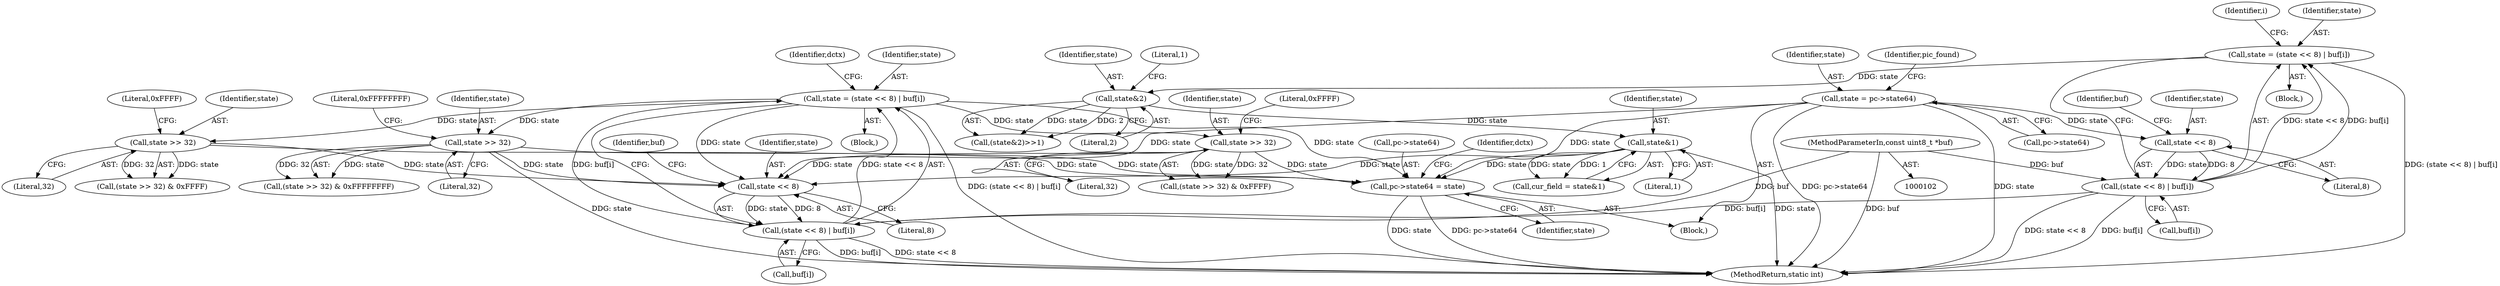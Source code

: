 digraph "0_FFmpeg_31c1c0b46a7021802c3d1d18039fca30dba5a14e@pointer" {
"1000437" [label="(Call,pc->state64 = state)"];
"1000218" [label="(Call,state = (state << 8) | buf[i])"];
"1000220" [label="(Call,(state << 8) | buf[i])"];
"1000221" [label="(Call,state << 8)"];
"1000239" [label="(Call,state >> 32)"];
"1000180" [label="(Call,state&1)"];
"1000174" [label="(Call,state&2)"];
"1000156" [label="(Call,state = (state << 8) | buf[i])"];
"1000158" [label="(Call,(state << 8) | buf[i])"];
"1000159" [label="(Call,state << 8)"];
"1000115" [label="(Call,state = pc->state64)"];
"1000104" [label="(MethodParameterIn,const uint8_t *buf)"];
"1000272" [label="(Call,state >> 32)"];
"1000256" [label="(Call,state >> 32)"];
"1000238" [label="(Call,(state >> 32) & 0xFFFF)"];
"1000176" [label="(Literal,2)"];
"1000258" [label="(Literal,32)"];
"1000162" [label="(Call,buf[i])"];
"1000160" [label="(Identifier,state)"];
"1000167" [label="(Identifier,i)"];
"1000273" [label="(Identifier,state)"];
"1000219" [label="(Identifier,state)"];
"1000213" [label="(Block,)"];
"1000156" [label="(Call,state = (state << 8) | buf[i])"];
"1000122" [label="(Identifier,pic_found)"];
"1000224" [label="(Call,buf[i])"];
"1000180" [label="(Call,state&1)"];
"1000241" [label="(Literal,32)"];
"1000175" [label="(Identifier,state)"];
"1000177" [label="(Literal,1)"];
"1000178" [label="(Call,cur_field = state&1)"];
"1000157" [label="(Identifier,state)"];
"1000438" [label="(Call,pc->state64)"];
"1000218" [label="(Call,state = (state << 8) | buf[i])"];
"1000223" [label="(Literal,8)"];
"1000182" [label="(Literal,1)"];
"1000275" [label="(Literal,0xFFFFFFFF)"];
"1000441" [label="(Identifier,state)"];
"1000272" [label="(Call,state >> 32)"];
"1000242" [label="(Literal,0xFFFF)"];
"1000159" [label="(Call,state << 8)"];
"1000161" [label="(Literal,8)"];
"1000163" [label="(Identifier,buf)"];
"1000255" [label="(Call,(state >> 32) & 0xFFFF)"];
"1000257" [label="(Identifier,state)"];
"1000115" [label="(Call,state = pc->state64)"];
"1000444" [label="(Identifier,dctx)"];
"1000104" [label="(MethodParameterIn,const uint8_t *buf)"];
"1000454" [label="(MethodReturn,static int)"];
"1000221" [label="(Call,state << 8)"];
"1000106" [label="(Block,)"];
"1000173" [label="(Call,(state&2)>>1)"];
"1000155" [label="(Block,)"];
"1000158" [label="(Call,(state << 8) | buf[i])"];
"1000220" [label="(Call,(state << 8) | buf[i])"];
"1000437" [label="(Call,pc->state64 = state)"];
"1000222" [label="(Identifier,state)"];
"1000116" [label="(Identifier,state)"];
"1000256" [label="(Call,state >> 32)"];
"1000271" [label="(Call,(state >> 32) & 0xFFFFFFFF)"];
"1000259" [label="(Literal,0xFFFF)"];
"1000225" [label="(Identifier,buf)"];
"1000230" [label="(Identifier,dctx)"];
"1000240" [label="(Identifier,state)"];
"1000239" [label="(Call,state >> 32)"];
"1000117" [label="(Call,pc->state64)"];
"1000181" [label="(Identifier,state)"];
"1000274" [label="(Literal,32)"];
"1000174" [label="(Call,state&2)"];
"1000437" -> "1000106"  [label="AST: "];
"1000437" -> "1000441"  [label="CFG: "];
"1000438" -> "1000437"  [label="AST: "];
"1000441" -> "1000437"  [label="AST: "];
"1000444" -> "1000437"  [label="CFG: "];
"1000437" -> "1000454"  [label="DDG: pc->state64"];
"1000437" -> "1000454"  [label="DDG: state"];
"1000218" -> "1000437"  [label="DDG: state"];
"1000239" -> "1000437"  [label="DDG: state"];
"1000180" -> "1000437"  [label="DDG: state"];
"1000272" -> "1000437"  [label="DDG: state"];
"1000256" -> "1000437"  [label="DDG: state"];
"1000115" -> "1000437"  [label="DDG: state"];
"1000218" -> "1000213"  [label="AST: "];
"1000218" -> "1000220"  [label="CFG: "];
"1000219" -> "1000218"  [label="AST: "];
"1000220" -> "1000218"  [label="AST: "];
"1000230" -> "1000218"  [label="CFG: "];
"1000218" -> "1000454"  [label="DDG: (state << 8) | buf[i]"];
"1000220" -> "1000218"  [label="DDG: state << 8"];
"1000220" -> "1000218"  [label="DDG: buf[i]"];
"1000218" -> "1000221"  [label="DDG: state"];
"1000218" -> "1000239"  [label="DDG: state"];
"1000218" -> "1000256"  [label="DDG: state"];
"1000218" -> "1000272"  [label="DDG: state"];
"1000220" -> "1000224"  [label="CFG: "];
"1000221" -> "1000220"  [label="AST: "];
"1000224" -> "1000220"  [label="AST: "];
"1000220" -> "1000454"  [label="DDG: state << 8"];
"1000220" -> "1000454"  [label="DDG: buf[i]"];
"1000221" -> "1000220"  [label="DDG: state"];
"1000221" -> "1000220"  [label="DDG: 8"];
"1000158" -> "1000220"  [label="DDG: buf[i]"];
"1000104" -> "1000220"  [label="DDG: buf"];
"1000221" -> "1000223"  [label="CFG: "];
"1000222" -> "1000221"  [label="AST: "];
"1000223" -> "1000221"  [label="AST: "];
"1000225" -> "1000221"  [label="CFG: "];
"1000239" -> "1000221"  [label="DDG: state"];
"1000180" -> "1000221"  [label="DDG: state"];
"1000272" -> "1000221"  [label="DDG: state"];
"1000256" -> "1000221"  [label="DDG: state"];
"1000115" -> "1000221"  [label="DDG: state"];
"1000239" -> "1000238"  [label="AST: "];
"1000239" -> "1000241"  [label="CFG: "];
"1000240" -> "1000239"  [label="AST: "];
"1000241" -> "1000239"  [label="AST: "];
"1000242" -> "1000239"  [label="CFG: "];
"1000239" -> "1000238"  [label="DDG: state"];
"1000239" -> "1000238"  [label="DDG: 32"];
"1000180" -> "1000178"  [label="AST: "];
"1000180" -> "1000182"  [label="CFG: "];
"1000181" -> "1000180"  [label="AST: "];
"1000182" -> "1000180"  [label="AST: "];
"1000178" -> "1000180"  [label="CFG: "];
"1000180" -> "1000454"  [label="DDG: state"];
"1000180" -> "1000178"  [label="DDG: state"];
"1000180" -> "1000178"  [label="DDG: 1"];
"1000174" -> "1000180"  [label="DDG: state"];
"1000174" -> "1000173"  [label="AST: "];
"1000174" -> "1000176"  [label="CFG: "];
"1000175" -> "1000174"  [label="AST: "];
"1000176" -> "1000174"  [label="AST: "];
"1000177" -> "1000174"  [label="CFG: "];
"1000174" -> "1000173"  [label="DDG: state"];
"1000174" -> "1000173"  [label="DDG: 2"];
"1000156" -> "1000174"  [label="DDG: state"];
"1000156" -> "1000155"  [label="AST: "];
"1000156" -> "1000158"  [label="CFG: "];
"1000157" -> "1000156"  [label="AST: "];
"1000158" -> "1000156"  [label="AST: "];
"1000167" -> "1000156"  [label="CFG: "];
"1000156" -> "1000454"  [label="DDG: (state << 8) | buf[i]"];
"1000158" -> "1000156"  [label="DDG: state << 8"];
"1000158" -> "1000156"  [label="DDG: buf[i]"];
"1000158" -> "1000162"  [label="CFG: "];
"1000159" -> "1000158"  [label="AST: "];
"1000162" -> "1000158"  [label="AST: "];
"1000158" -> "1000454"  [label="DDG: state << 8"];
"1000158" -> "1000454"  [label="DDG: buf[i]"];
"1000159" -> "1000158"  [label="DDG: state"];
"1000159" -> "1000158"  [label="DDG: 8"];
"1000104" -> "1000158"  [label="DDG: buf"];
"1000159" -> "1000161"  [label="CFG: "];
"1000160" -> "1000159"  [label="AST: "];
"1000161" -> "1000159"  [label="AST: "];
"1000163" -> "1000159"  [label="CFG: "];
"1000115" -> "1000159"  [label="DDG: state"];
"1000115" -> "1000106"  [label="AST: "];
"1000115" -> "1000117"  [label="CFG: "];
"1000116" -> "1000115"  [label="AST: "];
"1000117" -> "1000115"  [label="AST: "];
"1000122" -> "1000115"  [label="CFG: "];
"1000115" -> "1000454"  [label="DDG: pc->state64"];
"1000115" -> "1000454"  [label="DDG: state"];
"1000104" -> "1000102"  [label="AST: "];
"1000104" -> "1000454"  [label="DDG: buf"];
"1000272" -> "1000271"  [label="AST: "];
"1000272" -> "1000274"  [label="CFG: "];
"1000273" -> "1000272"  [label="AST: "];
"1000274" -> "1000272"  [label="AST: "];
"1000275" -> "1000272"  [label="CFG: "];
"1000272" -> "1000454"  [label="DDG: state"];
"1000272" -> "1000271"  [label="DDG: state"];
"1000272" -> "1000271"  [label="DDG: 32"];
"1000256" -> "1000255"  [label="AST: "];
"1000256" -> "1000258"  [label="CFG: "];
"1000257" -> "1000256"  [label="AST: "];
"1000258" -> "1000256"  [label="AST: "];
"1000259" -> "1000256"  [label="CFG: "];
"1000256" -> "1000255"  [label="DDG: state"];
"1000256" -> "1000255"  [label="DDG: 32"];
}
